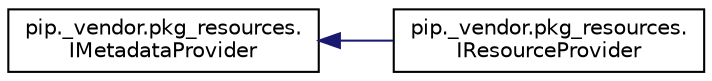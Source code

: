 digraph "Graphical Class Hierarchy"
{
 // LATEX_PDF_SIZE
  edge [fontname="Helvetica",fontsize="10",labelfontname="Helvetica",labelfontsize="10"];
  node [fontname="Helvetica",fontsize="10",shape=record];
  rankdir="LR";
  Node0 [label="pip._vendor.pkg_resources.\lIMetadataProvider",height=0.2,width=0.4,color="black", fillcolor="white", style="filled",URL="$classpip_1_1__vendor_1_1pkg__resources_1_1_i_metadata_provider.html",tooltip=" "];
  Node0 -> Node1 [dir="back",color="midnightblue",fontsize="10",style="solid",fontname="Helvetica"];
  Node1 [label="pip._vendor.pkg_resources.\lIResourceProvider",height=0.2,width=0.4,color="black", fillcolor="white", style="filled",URL="$classpip_1_1__vendor_1_1pkg__resources_1_1_i_resource_provider.html",tooltip=" "];
}
